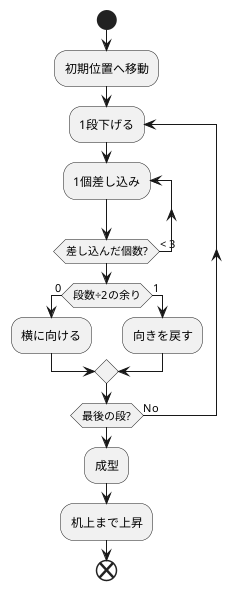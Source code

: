 @startuml

start

:初期位置へ移動;

repeat :1段下げる;

repeat :1個差し込み;

repeat while (差し込んだ個数?) is (< 3)

if (段数÷2の余り) then (0)

:横に向ける;

else (1)

:向きを戻す;

endif

repeat while (最後の段?) is (No)

:成型;

:机上まで上昇;

end

@enduml